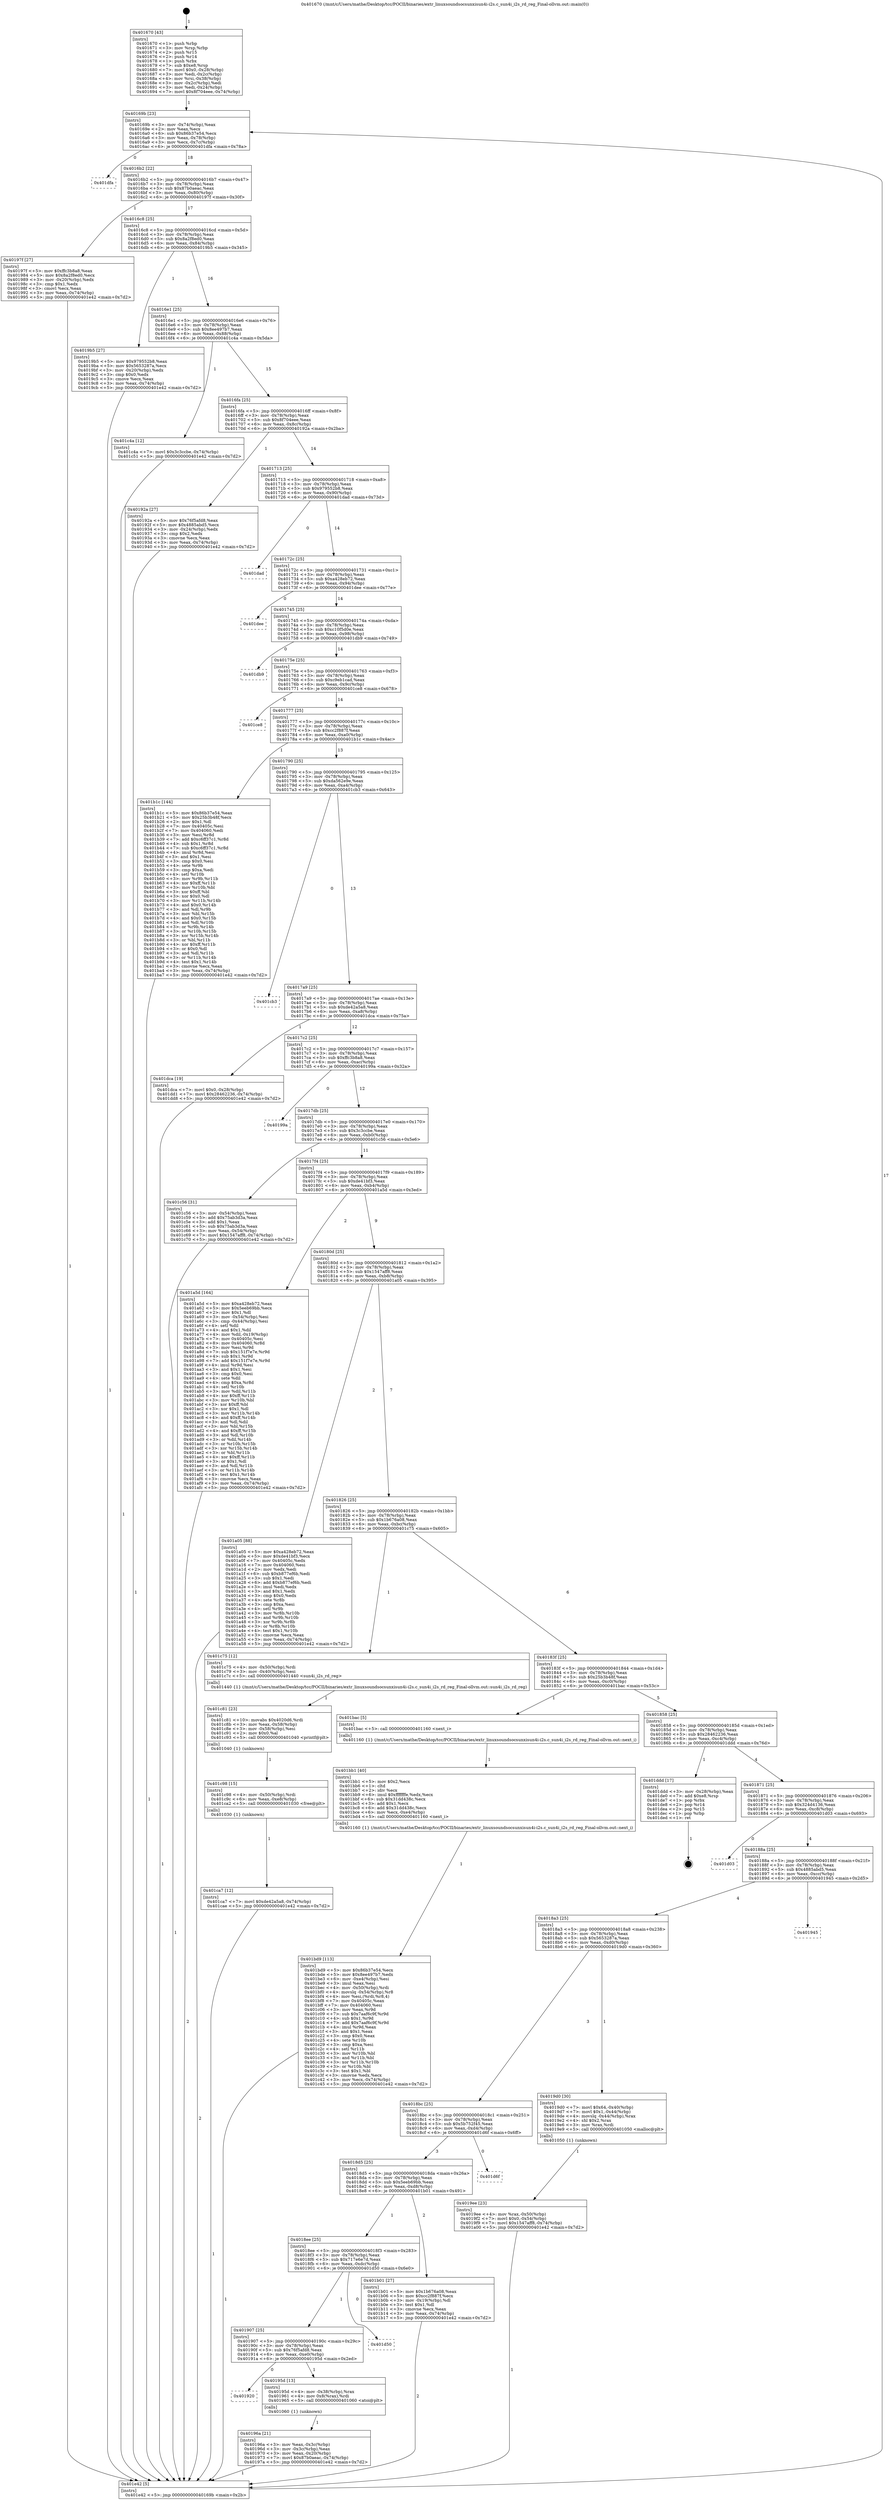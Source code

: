 digraph "0x401670" {
  label = "0x401670 (/mnt/c/Users/mathe/Desktop/tcc/POCII/binaries/extr_linuxsoundsocsunxisun4i-i2s.c_sun4i_i2s_rd_reg_Final-ollvm.out::main(0))"
  labelloc = "t"
  node[shape=record]

  Entry [label="",width=0.3,height=0.3,shape=circle,fillcolor=black,style=filled]
  "0x40169b" [label="{
     0x40169b [23]\l
     | [instrs]\l
     &nbsp;&nbsp;0x40169b \<+3\>: mov -0x74(%rbp),%eax\l
     &nbsp;&nbsp;0x40169e \<+2\>: mov %eax,%ecx\l
     &nbsp;&nbsp;0x4016a0 \<+6\>: sub $0x86b37e54,%ecx\l
     &nbsp;&nbsp;0x4016a6 \<+3\>: mov %eax,-0x78(%rbp)\l
     &nbsp;&nbsp;0x4016a9 \<+3\>: mov %ecx,-0x7c(%rbp)\l
     &nbsp;&nbsp;0x4016ac \<+6\>: je 0000000000401dfa \<main+0x78a\>\l
  }"]
  "0x401dfa" [label="{
     0x401dfa\l
  }", style=dashed]
  "0x4016b2" [label="{
     0x4016b2 [22]\l
     | [instrs]\l
     &nbsp;&nbsp;0x4016b2 \<+5\>: jmp 00000000004016b7 \<main+0x47\>\l
     &nbsp;&nbsp;0x4016b7 \<+3\>: mov -0x78(%rbp),%eax\l
     &nbsp;&nbsp;0x4016ba \<+5\>: sub $0x87b0aeac,%eax\l
     &nbsp;&nbsp;0x4016bf \<+3\>: mov %eax,-0x80(%rbp)\l
     &nbsp;&nbsp;0x4016c2 \<+6\>: je 000000000040197f \<main+0x30f\>\l
  }"]
  Exit [label="",width=0.3,height=0.3,shape=circle,fillcolor=black,style=filled,peripheries=2]
  "0x40197f" [label="{
     0x40197f [27]\l
     | [instrs]\l
     &nbsp;&nbsp;0x40197f \<+5\>: mov $0xffc3b8a8,%eax\l
     &nbsp;&nbsp;0x401984 \<+5\>: mov $0x8a2f8ed0,%ecx\l
     &nbsp;&nbsp;0x401989 \<+3\>: mov -0x20(%rbp),%edx\l
     &nbsp;&nbsp;0x40198c \<+3\>: cmp $0x1,%edx\l
     &nbsp;&nbsp;0x40198f \<+3\>: cmovl %ecx,%eax\l
     &nbsp;&nbsp;0x401992 \<+3\>: mov %eax,-0x74(%rbp)\l
     &nbsp;&nbsp;0x401995 \<+5\>: jmp 0000000000401e42 \<main+0x7d2\>\l
  }"]
  "0x4016c8" [label="{
     0x4016c8 [25]\l
     | [instrs]\l
     &nbsp;&nbsp;0x4016c8 \<+5\>: jmp 00000000004016cd \<main+0x5d\>\l
     &nbsp;&nbsp;0x4016cd \<+3\>: mov -0x78(%rbp),%eax\l
     &nbsp;&nbsp;0x4016d0 \<+5\>: sub $0x8a2f8ed0,%eax\l
     &nbsp;&nbsp;0x4016d5 \<+6\>: mov %eax,-0x84(%rbp)\l
     &nbsp;&nbsp;0x4016db \<+6\>: je 00000000004019b5 \<main+0x345\>\l
  }"]
  "0x401ca7" [label="{
     0x401ca7 [12]\l
     | [instrs]\l
     &nbsp;&nbsp;0x401ca7 \<+7\>: movl $0xde42a5a8,-0x74(%rbp)\l
     &nbsp;&nbsp;0x401cae \<+5\>: jmp 0000000000401e42 \<main+0x7d2\>\l
  }"]
  "0x4019b5" [label="{
     0x4019b5 [27]\l
     | [instrs]\l
     &nbsp;&nbsp;0x4019b5 \<+5\>: mov $0x979552b8,%eax\l
     &nbsp;&nbsp;0x4019ba \<+5\>: mov $0x5653287a,%ecx\l
     &nbsp;&nbsp;0x4019bf \<+3\>: mov -0x20(%rbp),%edx\l
     &nbsp;&nbsp;0x4019c2 \<+3\>: cmp $0x0,%edx\l
     &nbsp;&nbsp;0x4019c5 \<+3\>: cmove %ecx,%eax\l
     &nbsp;&nbsp;0x4019c8 \<+3\>: mov %eax,-0x74(%rbp)\l
     &nbsp;&nbsp;0x4019cb \<+5\>: jmp 0000000000401e42 \<main+0x7d2\>\l
  }"]
  "0x4016e1" [label="{
     0x4016e1 [25]\l
     | [instrs]\l
     &nbsp;&nbsp;0x4016e1 \<+5\>: jmp 00000000004016e6 \<main+0x76\>\l
     &nbsp;&nbsp;0x4016e6 \<+3\>: mov -0x78(%rbp),%eax\l
     &nbsp;&nbsp;0x4016e9 \<+5\>: sub $0x8ee497b7,%eax\l
     &nbsp;&nbsp;0x4016ee \<+6\>: mov %eax,-0x88(%rbp)\l
     &nbsp;&nbsp;0x4016f4 \<+6\>: je 0000000000401c4a \<main+0x5da\>\l
  }"]
  "0x401c98" [label="{
     0x401c98 [15]\l
     | [instrs]\l
     &nbsp;&nbsp;0x401c98 \<+4\>: mov -0x50(%rbp),%rdi\l
     &nbsp;&nbsp;0x401c9c \<+6\>: mov %eax,-0xe8(%rbp)\l
     &nbsp;&nbsp;0x401ca2 \<+5\>: call 0000000000401030 \<free@plt\>\l
     | [calls]\l
     &nbsp;&nbsp;0x401030 \{1\} (unknown)\l
  }"]
  "0x401c4a" [label="{
     0x401c4a [12]\l
     | [instrs]\l
     &nbsp;&nbsp;0x401c4a \<+7\>: movl $0x3c3ccbe,-0x74(%rbp)\l
     &nbsp;&nbsp;0x401c51 \<+5\>: jmp 0000000000401e42 \<main+0x7d2\>\l
  }"]
  "0x4016fa" [label="{
     0x4016fa [25]\l
     | [instrs]\l
     &nbsp;&nbsp;0x4016fa \<+5\>: jmp 00000000004016ff \<main+0x8f\>\l
     &nbsp;&nbsp;0x4016ff \<+3\>: mov -0x78(%rbp),%eax\l
     &nbsp;&nbsp;0x401702 \<+5\>: sub $0x8f704eee,%eax\l
     &nbsp;&nbsp;0x401707 \<+6\>: mov %eax,-0x8c(%rbp)\l
     &nbsp;&nbsp;0x40170d \<+6\>: je 000000000040192a \<main+0x2ba\>\l
  }"]
  "0x401c81" [label="{
     0x401c81 [23]\l
     | [instrs]\l
     &nbsp;&nbsp;0x401c81 \<+10\>: movabs $0x4020d6,%rdi\l
     &nbsp;&nbsp;0x401c8b \<+3\>: mov %eax,-0x58(%rbp)\l
     &nbsp;&nbsp;0x401c8e \<+3\>: mov -0x58(%rbp),%esi\l
     &nbsp;&nbsp;0x401c91 \<+2\>: mov $0x0,%al\l
     &nbsp;&nbsp;0x401c93 \<+5\>: call 0000000000401040 \<printf@plt\>\l
     | [calls]\l
     &nbsp;&nbsp;0x401040 \{1\} (unknown)\l
  }"]
  "0x40192a" [label="{
     0x40192a [27]\l
     | [instrs]\l
     &nbsp;&nbsp;0x40192a \<+5\>: mov $0x76f5afd8,%eax\l
     &nbsp;&nbsp;0x40192f \<+5\>: mov $0x4885abd5,%ecx\l
     &nbsp;&nbsp;0x401934 \<+3\>: mov -0x24(%rbp),%edx\l
     &nbsp;&nbsp;0x401937 \<+3\>: cmp $0x2,%edx\l
     &nbsp;&nbsp;0x40193a \<+3\>: cmovne %ecx,%eax\l
     &nbsp;&nbsp;0x40193d \<+3\>: mov %eax,-0x74(%rbp)\l
     &nbsp;&nbsp;0x401940 \<+5\>: jmp 0000000000401e42 \<main+0x7d2\>\l
  }"]
  "0x401713" [label="{
     0x401713 [25]\l
     | [instrs]\l
     &nbsp;&nbsp;0x401713 \<+5\>: jmp 0000000000401718 \<main+0xa8\>\l
     &nbsp;&nbsp;0x401718 \<+3\>: mov -0x78(%rbp),%eax\l
     &nbsp;&nbsp;0x40171b \<+5\>: sub $0x979552b8,%eax\l
     &nbsp;&nbsp;0x401720 \<+6\>: mov %eax,-0x90(%rbp)\l
     &nbsp;&nbsp;0x401726 \<+6\>: je 0000000000401dad \<main+0x73d\>\l
  }"]
  "0x401e42" [label="{
     0x401e42 [5]\l
     | [instrs]\l
     &nbsp;&nbsp;0x401e42 \<+5\>: jmp 000000000040169b \<main+0x2b\>\l
  }"]
  "0x401670" [label="{
     0x401670 [43]\l
     | [instrs]\l
     &nbsp;&nbsp;0x401670 \<+1\>: push %rbp\l
     &nbsp;&nbsp;0x401671 \<+3\>: mov %rsp,%rbp\l
     &nbsp;&nbsp;0x401674 \<+2\>: push %r15\l
     &nbsp;&nbsp;0x401676 \<+2\>: push %r14\l
     &nbsp;&nbsp;0x401678 \<+1\>: push %rbx\l
     &nbsp;&nbsp;0x401679 \<+7\>: sub $0xe8,%rsp\l
     &nbsp;&nbsp;0x401680 \<+7\>: movl $0x0,-0x28(%rbp)\l
     &nbsp;&nbsp;0x401687 \<+3\>: mov %edi,-0x2c(%rbp)\l
     &nbsp;&nbsp;0x40168a \<+4\>: mov %rsi,-0x38(%rbp)\l
     &nbsp;&nbsp;0x40168e \<+3\>: mov -0x2c(%rbp),%edi\l
     &nbsp;&nbsp;0x401691 \<+3\>: mov %edi,-0x24(%rbp)\l
     &nbsp;&nbsp;0x401694 \<+7\>: movl $0x8f704eee,-0x74(%rbp)\l
  }"]
  "0x401bd9" [label="{
     0x401bd9 [113]\l
     | [instrs]\l
     &nbsp;&nbsp;0x401bd9 \<+5\>: mov $0x86b37e54,%ecx\l
     &nbsp;&nbsp;0x401bde \<+5\>: mov $0x8ee497b7,%edx\l
     &nbsp;&nbsp;0x401be3 \<+6\>: mov -0xe4(%rbp),%esi\l
     &nbsp;&nbsp;0x401be9 \<+3\>: imul %eax,%esi\l
     &nbsp;&nbsp;0x401bec \<+4\>: mov -0x50(%rbp),%rdi\l
     &nbsp;&nbsp;0x401bf0 \<+4\>: movslq -0x54(%rbp),%r8\l
     &nbsp;&nbsp;0x401bf4 \<+4\>: mov %esi,(%rdi,%r8,4)\l
     &nbsp;&nbsp;0x401bf8 \<+7\>: mov 0x40405c,%eax\l
     &nbsp;&nbsp;0x401bff \<+7\>: mov 0x404060,%esi\l
     &nbsp;&nbsp;0x401c06 \<+3\>: mov %eax,%r9d\l
     &nbsp;&nbsp;0x401c09 \<+7\>: sub $0x7aaf6c9f,%r9d\l
     &nbsp;&nbsp;0x401c10 \<+4\>: sub $0x1,%r9d\l
     &nbsp;&nbsp;0x401c14 \<+7\>: add $0x7aaf6c9f,%r9d\l
     &nbsp;&nbsp;0x401c1b \<+4\>: imul %r9d,%eax\l
     &nbsp;&nbsp;0x401c1f \<+3\>: and $0x1,%eax\l
     &nbsp;&nbsp;0x401c22 \<+3\>: cmp $0x0,%eax\l
     &nbsp;&nbsp;0x401c25 \<+4\>: sete %r10b\l
     &nbsp;&nbsp;0x401c29 \<+3\>: cmp $0xa,%esi\l
     &nbsp;&nbsp;0x401c2c \<+4\>: setl %r11b\l
     &nbsp;&nbsp;0x401c30 \<+3\>: mov %r10b,%bl\l
     &nbsp;&nbsp;0x401c33 \<+3\>: and %r11b,%bl\l
     &nbsp;&nbsp;0x401c36 \<+3\>: xor %r11b,%r10b\l
     &nbsp;&nbsp;0x401c39 \<+3\>: or %r10b,%bl\l
     &nbsp;&nbsp;0x401c3c \<+3\>: test $0x1,%bl\l
     &nbsp;&nbsp;0x401c3f \<+3\>: cmovne %edx,%ecx\l
     &nbsp;&nbsp;0x401c42 \<+3\>: mov %ecx,-0x74(%rbp)\l
     &nbsp;&nbsp;0x401c45 \<+5\>: jmp 0000000000401e42 \<main+0x7d2\>\l
  }"]
  "0x401dad" [label="{
     0x401dad\l
  }", style=dashed]
  "0x40172c" [label="{
     0x40172c [25]\l
     | [instrs]\l
     &nbsp;&nbsp;0x40172c \<+5\>: jmp 0000000000401731 \<main+0xc1\>\l
     &nbsp;&nbsp;0x401731 \<+3\>: mov -0x78(%rbp),%eax\l
     &nbsp;&nbsp;0x401734 \<+5\>: sub $0xa428eb72,%eax\l
     &nbsp;&nbsp;0x401739 \<+6\>: mov %eax,-0x94(%rbp)\l
     &nbsp;&nbsp;0x40173f \<+6\>: je 0000000000401dee \<main+0x77e\>\l
  }"]
  "0x401bb1" [label="{
     0x401bb1 [40]\l
     | [instrs]\l
     &nbsp;&nbsp;0x401bb1 \<+5\>: mov $0x2,%ecx\l
     &nbsp;&nbsp;0x401bb6 \<+1\>: cltd\l
     &nbsp;&nbsp;0x401bb7 \<+2\>: idiv %ecx\l
     &nbsp;&nbsp;0x401bb9 \<+6\>: imul $0xfffffffe,%edx,%ecx\l
     &nbsp;&nbsp;0x401bbf \<+6\>: sub $0x31dd438c,%ecx\l
     &nbsp;&nbsp;0x401bc5 \<+3\>: add $0x1,%ecx\l
     &nbsp;&nbsp;0x401bc8 \<+6\>: add $0x31dd438c,%ecx\l
     &nbsp;&nbsp;0x401bce \<+6\>: mov %ecx,-0xe4(%rbp)\l
     &nbsp;&nbsp;0x401bd4 \<+5\>: call 0000000000401160 \<next_i\>\l
     | [calls]\l
     &nbsp;&nbsp;0x401160 \{1\} (/mnt/c/Users/mathe/Desktop/tcc/POCII/binaries/extr_linuxsoundsocsunxisun4i-i2s.c_sun4i_i2s_rd_reg_Final-ollvm.out::next_i)\l
  }"]
  "0x401dee" [label="{
     0x401dee\l
  }", style=dashed]
  "0x401745" [label="{
     0x401745 [25]\l
     | [instrs]\l
     &nbsp;&nbsp;0x401745 \<+5\>: jmp 000000000040174a \<main+0xda\>\l
     &nbsp;&nbsp;0x40174a \<+3\>: mov -0x78(%rbp),%eax\l
     &nbsp;&nbsp;0x40174d \<+5\>: sub $0xc10f5d0e,%eax\l
     &nbsp;&nbsp;0x401752 \<+6\>: mov %eax,-0x98(%rbp)\l
     &nbsp;&nbsp;0x401758 \<+6\>: je 0000000000401db9 \<main+0x749\>\l
  }"]
  "0x4019ee" [label="{
     0x4019ee [23]\l
     | [instrs]\l
     &nbsp;&nbsp;0x4019ee \<+4\>: mov %rax,-0x50(%rbp)\l
     &nbsp;&nbsp;0x4019f2 \<+7\>: movl $0x0,-0x54(%rbp)\l
     &nbsp;&nbsp;0x4019f9 \<+7\>: movl $0x1547aff8,-0x74(%rbp)\l
     &nbsp;&nbsp;0x401a00 \<+5\>: jmp 0000000000401e42 \<main+0x7d2\>\l
  }"]
  "0x401db9" [label="{
     0x401db9\l
  }", style=dashed]
  "0x40175e" [label="{
     0x40175e [25]\l
     | [instrs]\l
     &nbsp;&nbsp;0x40175e \<+5\>: jmp 0000000000401763 \<main+0xf3\>\l
     &nbsp;&nbsp;0x401763 \<+3\>: mov -0x78(%rbp),%eax\l
     &nbsp;&nbsp;0x401766 \<+5\>: sub $0xc9eb1cad,%eax\l
     &nbsp;&nbsp;0x40176b \<+6\>: mov %eax,-0x9c(%rbp)\l
     &nbsp;&nbsp;0x401771 \<+6\>: je 0000000000401ce8 \<main+0x678\>\l
  }"]
  "0x40196a" [label="{
     0x40196a [21]\l
     | [instrs]\l
     &nbsp;&nbsp;0x40196a \<+3\>: mov %eax,-0x3c(%rbp)\l
     &nbsp;&nbsp;0x40196d \<+3\>: mov -0x3c(%rbp),%eax\l
     &nbsp;&nbsp;0x401970 \<+3\>: mov %eax,-0x20(%rbp)\l
     &nbsp;&nbsp;0x401973 \<+7\>: movl $0x87b0aeac,-0x74(%rbp)\l
     &nbsp;&nbsp;0x40197a \<+5\>: jmp 0000000000401e42 \<main+0x7d2\>\l
  }"]
  "0x401ce8" [label="{
     0x401ce8\l
  }", style=dashed]
  "0x401777" [label="{
     0x401777 [25]\l
     | [instrs]\l
     &nbsp;&nbsp;0x401777 \<+5\>: jmp 000000000040177c \<main+0x10c\>\l
     &nbsp;&nbsp;0x40177c \<+3\>: mov -0x78(%rbp),%eax\l
     &nbsp;&nbsp;0x40177f \<+5\>: sub $0xcc2f887f,%eax\l
     &nbsp;&nbsp;0x401784 \<+6\>: mov %eax,-0xa0(%rbp)\l
     &nbsp;&nbsp;0x40178a \<+6\>: je 0000000000401b1c \<main+0x4ac\>\l
  }"]
  "0x401920" [label="{
     0x401920\l
  }", style=dashed]
  "0x401b1c" [label="{
     0x401b1c [144]\l
     | [instrs]\l
     &nbsp;&nbsp;0x401b1c \<+5\>: mov $0x86b37e54,%eax\l
     &nbsp;&nbsp;0x401b21 \<+5\>: mov $0x25b3b48f,%ecx\l
     &nbsp;&nbsp;0x401b26 \<+2\>: mov $0x1,%dl\l
     &nbsp;&nbsp;0x401b28 \<+7\>: mov 0x40405c,%esi\l
     &nbsp;&nbsp;0x401b2f \<+7\>: mov 0x404060,%edi\l
     &nbsp;&nbsp;0x401b36 \<+3\>: mov %esi,%r8d\l
     &nbsp;&nbsp;0x401b39 \<+7\>: add $0xc6ff37c1,%r8d\l
     &nbsp;&nbsp;0x401b40 \<+4\>: sub $0x1,%r8d\l
     &nbsp;&nbsp;0x401b44 \<+7\>: sub $0xc6ff37c1,%r8d\l
     &nbsp;&nbsp;0x401b4b \<+4\>: imul %r8d,%esi\l
     &nbsp;&nbsp;0x401b4f \<+3\>: and $0x1,%esi\l
     &nbsp;&nbsp;0x401b52 \<+3\>: cmp $0x0,%esi\l
     &nbsp;&nbsp;0x401b55 \<+4\>: sete %r9b\l
     &nbsp;&nbsp;0x401b59 \<+3\>: cmp $0xa,%edi\l
     &nbsp;&nbsp;0x401b5c \<+4\>: setl %r10b\l
     &nbsp;&nbsp;0x401b60 \<+3\>: mov %r9b,%r11b\l
     &nbsp;&nbsp;0x401b63 \<+4\>: xor $0xff,%r11b\l
     &nbsp;&nbsp;0x401b67 \<+3\>: mov %r10b,%bl\l
     &nbsp;&nbsp;0x401b6a \<+3\>: xor $0xff,%bl\l
     &nbsp;&nbsp;0x401b6d \<+3\>: xor $0x0,%dl\l
     &nbsp;&nbsp;0x401b70 \<+3\>: mov %r11b,%r14b\l
     &nbsp;&nbsp;0x401b73 \<+4\>: and $0x0,%r14b\l
     &nbsp;&nbsp;0x401b77 \<+3\>: and %dl,%r9b\l
     &nbsp;&nbsp;0x401b7a \<+3\>: mov %bl,%r15b\l
     &nbsp;&nbsp;0x401b7d \<+4\>: and $0x0,%r15b\l
     &nbsp;&nbsp;0x401b81 \<+3\>: and %dl,%r10b\l
     &nbsp;&nbsp;0x401b84 \<+3\>: or %r9b,%r14b\l
     &nbsp;&nbsp;0x401b87 \<+3\>: or %r10b,%r15b\l
     &nbsp;&nbsp;0x401b8a \<+3\>: xor %r15b,%r14b\l
     &nbsp;&nbsp;0x401b8d \<+3\>: or %bl,%r11b\l
     &nbsp;&nbsp;0x401b90 \<+4\>: xor $0xff,%r11b\l
     &nbsp;&nbsp;0x401b94 \<+3\>: or $0x0,%dl\l
     &nbsp;&nbsp;0x401b97 \<+3\>: and %dl,%r11b\l
     &nbsp;&nbsp;0x401b9a \<+3\>: or %r11b,%r14b\l
     &nbsp;&nbsp;0x401b9d \<+4\>: test $0x1,%r14b\l
     &nbsp;&nbsp;0x401ba1 \<+3\>: cmovne %ecx,%eax\l
     &nbsp;&nbsp;0x401ba4 \<+3\>: mov %eax,-0x74(%rbp)\l
     &nbsp;&nbsp;0x401ba7 \<+5\>: jmp 0000000000401e42 \<main+0x7d2\>\l
  }"]
  "0x401790" [label="{
     0x401790 [25]\l
     | [instrs]\l
     &nbsp;&nbsp;0x401790 \<+5\>: jmp 0000000000401795 \<main+0x125\>\l
     &nbsp;&nbsp;0x401795 \<+3\>: mov -0x78(%rbp),%eax\l
     &nbsp;&nbsp;0x401798 \<+5\>: sub $0xda562e9e,%eax\l
     &nbsp;&nbsp;0x40179d \<+6\>: mov %eax,-0xa4(%rbp)\l
     &nbsp;&nbsp;0x4017a3 \<+6\>: je 0000000000401cb3 \<main+0x643\>\l
  }"]
  "0x40195d" [label="{
     0x40195d [13]\l
     | [instrs]\l
     &nbsp;&nbsp;0x40195d \<+4\>: mov -0x38(%rbp),%rax\l
     &nbsp;&nbsp;0x401961 \<+4\>: mov 0x8(%rax),%rdi\l
     &nbsp;&nbsp;0x401965 \<+5\>: call 0000000000401060 \<atoi@plt\>\l
     | [calls]\l
     &nbsp;&nbsp;0x401060 \{1\} (unknown)\l
  }"]
  "0x401cb3" [label="{
     0x401cb3\l
  }", style=dashed]
  "0x4017a9" [label="{
     0x4017a9 [25]\l
     | [instrs]\l
     &nbsp;&nbsp;0x4017a9 \<+5\>: jmp 00000000004017ae \<main+0x13e\>\l
     &nbsp;&nbsp;0x4017ae \<+3\>: mov -0x78(%rbp),%eax\l
     &nbsp;&nbsp;0x4017b1 \<+5\>: sub $0xde42a5a8,%eax\l
     &nbsp;&nbsp;0x4017b6 \<+6\>: mov %eax,-0xa8(%rbp)\l
     &nbsp;&nbsp;0x4017bc \<+6\>: je 0000000000401dca \<main+0x75a\>\l
  }"]
  "0x401907" [label="{
     0x401907 [25]\l
     | [instrs]\l
     &nbsp;&nbsp;0x401907 \<+5\>: jmp 000000000040190c \<main+0x29c\>\l
     &nbsp;&nbsp;0x40190c \<+3\>: mov -0x78(%rbp),%eax\l
     &nbsp;&nbsp;0x40190f \<+5\>: sub $0x76f5afd8,%eax\l
     &nbsp;&nbsp;0x401914 \<+6\>: mov %eax,-0xe0(%rbp)\l
     &nbsp;&nbsp;0x40191a \<+6\>: je 000000000040195d \<main+0x2ed\>\l
  }"]
  "0x401dca" [label="{
     0x401dca [19]\l
     | [instrs]\l
     &nbsp;&nbsp;0x401dca \<+7\>: movl $0x0,-0x28(%rbp)\l
     &nbsp;&nbsp;0x401dd1 \<+7\>: movl $0x28462236,-0x74(%rbp)\l
     &nbsp;&nbsp;0x401dd8 \<+5\>: jmp 0000000000401e42 \<main+0x7d2\>\l
  }"]
  "0x4017c2" [label="{
     0x4017c2 [25]\l
     | [instrs]\l
     &nbsp;&nbsp;0x4017c2 \<+5\>: jmp 00000000004017c7 \<main+0x157\>\l
     &nbsp;&nbsp;0x4017c7 \<+3\>: mov -0x78(%rbp),%eax\l
     &nbsp;&nbsp;0x4017ca \<+5\>: sub $0xffc3b8a8,%eax\l
     &nbsp;&nbsp;0x4017cf \<+6\>: mov %eax,-0xac(%rbp)\l
     &nbsp;&nbsp;0x4017d5 \<+6\>: je 000000000040199a \<main+0x32a\>\l
  }"]
  "0x401d50" [label="{
     0x401d50\l
  }", style=dashed]
  "0x40199a" [label="{
     0x40199a\l
  }", style=dashed]
  "0x4017db" [label="{
     0x4017db [25]\l
     | [instrs]\l
     &nbsp;&nbsp;0x4017db \<+5\>: jmp 00000000004017e0 \<main+0x170\>\l
     &nbsp;&nbsp;0x4017e0 \<+3\>: mov -0x78(%rbp),%eax\l
     &nbsp;&nbsp;0x4017e3 \<+5\>: sub $0x3c3ccbe,%eax\l
     &nbsp;&nbsp;0x4017e8 \<+6\>: mov %eax,-0xb0(%rbp)\l
     &nbsp;&nbsp;0x4017ee \<+6\>: je 0000000000401c56 \<main+0x5e6\>\l
  }"]
  "0x4018ee" [label="{
     0x4018ee [25]\l
     | [instrs]\l
     &nbsp;&nbsp;0x4018ee \<+5\>: jmp 00000000004018f3 \<main+0x283\>\l
     &nbsp;&nbsp;0x4018f3 \<+3\>: mov -0x78(%rbp),%eax\l
     &nbsp;&nbsp;0x4018f6 \<+5\>: sub $0x717e6e7d,%eax\l
     &nbsp;&nbsp;0x4018fb \<+6\>: mov %eax,-0xdc(%rbp)\l
     &nbsp;&nbsp;0x401901 \<+6\>: je 0000000000401d50 \<main+0x6e0\>\l
  }"]
  "0x401c56" [label="{
     0x401c56 [31]\l
     | [instrs]\l
     &nbsp;&nbsp;0x401c56 \<+3\>: mov -0x54(%rbp),%eax\l
     &nbsp;&nbsp;0x401c59 \<+5\>: add $0x75ab3d3a,%eax\l
     &nbsp;&nbsp;0x401c5e \<+3\>: add $0x1,%eax\l
     &nbsp;&nbsp;0x401c61 \<+5\>: sub $0x75ab3d3a,%eax\l
     &nbsp;&nbsp;0x401c66 \<+3\>: mov %eax,-0x54(%rbp)\l
     &nbsp;&nbsp;0x401c69 \<+7\>: movl $0x1547aff8,-0x74(%rbp)\l
     &nbsp;&nbsp;0x401c70 \<+5\>: jmp 0000000000401e42 \<main+0x7d2\>\l
  }"]
  "0x4017f4" [label="{
     0x4017f4 [25]\l
     | [instrs]\l
     &nbsp;&nbsp;0x4017f4 \<+5\>: jmp 00000000004017f9 \<main+0x189\>\l
     &nbsp;&nbsp;0x4017f9 \<+3\>: mov -0x78(%rbp),%eax\l
     &nbsp;&nbsp;0x4017fc \<+5\>: sub $0xde41bf3,%eax\l
     &nbsp;&nbsp;0x401801 \<+6\>: mov %eax,-0xb4(%rbp)\l
     &nbsp;&nbsp;0x401807 \<+6\>: je 0000000000401a5d \<main+0x3ed\>\l
  }"]
  "0x401b01" [label="{
     0x401b01 [27]\l
     | [instrs]\l
     &nbsp;&nbsp;0x401b01 \<+5\>: mov $0x1b676a08,%eax\l
     &nbsp;&nbsp;0x401b06 \<+5\>: mov $0xcc2f887f,%ecx\l
     &nbsp;&nbsp;0x401b0b \<+3\>: mov -0x19(%rbp),%dl\l
     &nbsp;&nbsp;0x401b0e \<+3\>: test $0x1,%dl\l
     &nbsp;&nbsp;0x401b11 \<+3\>: cmovne %ecx,%eax\l
     &nbsp;&nbsp;0x401b14 \<+3\>: mov %eax,-0x74(%rbp)\l
     &nbsp;&nbsp;0x401b17 \<+5\>: jmp 0000000000401e42 \<main+0x7d2\>\l
  }"]
  "0x401a5d" [label="{
     0x401a5d [164]\l
     | [instrs]\l
     &nbsp;&nbsp;0x401a5d \<+5\>: mov $0xa428eb72,%eax\l
     &nbsp;&nbsp;0x401a62 \<+5\>: mov $0x5eeb69bb,%ecx\l
     &nbsp;&nbsp;0x401a67 \<+2\>: mov $0x1,%dl\l
     &nbsp;&nbsp;0x401a69 \<+3\>: mov -0x54(%rbp),%esi\l
     &nbsp;&nbsp;0x401a6c \<+3\>: cmp -0x44(%rbp),%esi\l
     &nbsp;&nbsp;0x401a6f \<+4\>: setl %dil\l
     &nbsp;&nbsp;0x401a73 \<+4\>: and $0x1,%dil\l
     &nbsp;&nbsp;0x401a77 \<+4\>: mov %dil,-0x19(%rbp)\l
     &nbsp;&nbsp;0x401a7b \<+7\>: mov 0x40405c,%esi\l
     &nbsp;&nbsp;0x401a82 \<+8\>: mov 0x404060,%r8d\l
     &nbsp;&nbsp;0x401a8a \<+3\>: mov %esi,%r9d\l
     &nbsp;&nbsp;0x401a8d \<+7\>: sub $0x151f7e7e,%r9d\l
     &nbsp;&nbsp;0x401a94 \<+4\>: sub $0x1,%r9d\l
     &nbsp;&nbsp;0x401a98 \<+7\>: add $0x151f7e7e,%r9d\l
     &nbsp;&nbsp;0x401a9f \<+4\>: imul %r9d,%esi\l
     &nbsp;&nbsp;0x401aa3 \<+3\>: and $0x1,%esi\l
     &nbsp;&nbsp;0x401aa6 \<+3\>: cmp $0x0,%esi\l
     &nbsp;&nbsp;0x401aa9 \<+4\>: sete %dil\l
     &nbsp;&nbsp;0x401aad \<+4\>: cmp $0xa,%r8d\l
     &nbsp;&nbsp;0x401ab1 \<+4\>: setl %r10b\l
     &nbsp;&nbsp;0x401ab5 \<+3\>: mov %dil,%r11b\l
     &nbsp;&nbsp;0x401ab8 \<+4\>: xor $0xff,%r11b\l
     &nbsp;&nbsp;0x401abc \<+3\>: mov %r10b,%bl\l
     &nbsp;&nbsp;0x401abf \<+3\>: xor $0xff,%bl\l
     &nbsp;&nbsp;0x401ac2 \<+3\>: xor $0x1,%dl\l
     &nbsp;&nbsp;0x401ac5 \<+3\>: mov %r11b,%r14b\l
     &nbsp;&nbsp;0x401ac8 \<+4\>: and $0xff,%r14b\l
     &nbsp;&nbsp;0x401acc \<+3\>: and %dl,%dil\l
     &nbsp;&nbsp;0x401acf \<+3\>: mov %bl,%r15b\l
     &nbsp;&nbsp;0x401ad2 \<+4\>: and $0xff,%r15b\l
     &nbsp;&nbsp;0x401ad6 \<+3\>: and %dl,%r10b\l
     &nbsp;&nbsp;0x401ad9 \<+3\>: or %dil,%r14b\l
     &nbsp;&nbsp;0x401adc \<+3\>: or %r10b,%r15b\l
     &nbsp;&nbsp;0x401adf \<+3\>: xor %r15b,%r14b\l
     &nbsp;&nbsp;0x401ae2 \<+3\>: or %bl,%r11b\l
     &nbsp;&nbsp;0x401ae5 \<+4\>: xor $0xff,%r11b\l
     &nbsp;&nbsp;0x401ae9 \<+3\>: or $0x1,%dl\l
     &nbsp;&nbsp;0x401aec \<+3\>: and %dl,%r11b\l
     &nbsp;&nbsp;0x401aef \<+3\>: or %r11b,%r14b\l
     &nbsp;&nbsp;0x401af2 \<+4\>: test $0x1,%r14b\l
     &nbsp;&nbsp;0x401af6 \<+3\>: cmovne %ecx,%eax\l
     &nbsp;&nbsp;0x401af9 \<+3\>: mov %eax,-0x74(%rbp)\l
     &nbsp;&nbsp;0x401afc \<+5\>: jmp 0000000000401e42 \<main+0x7d2\>\l
  }"]
  "0x40180d" [label="{
     0x40180d [25]\l
     | [instrs]\l
     &nbsp;&nbsp;0x40180d \<+5\>: jmp 0000000000401812 \<main+0x1a2\>\l
     &nbsp;&nbsp;0x401812 \<+3\>: mov -0x78(%rbp),%eax\l
     &nbsp;&nbsp;0x401815 \<+5\>: sub $0x1547aff8,%eax\l
     &nbsp;&nbsp;0x40181a \<+6\>: mov %eax,-0xb8(%rbp)\l
     &nbsp;&nbsp;0x401820 \<+6\>: je 0000000000401a05 \<main+0x395\>\l
  }"]
  "0x4018d5" [label="{
     0x4018d5 [25]\l
     | [instrs]\l
     &nbsp;&nbsp;0x4018d5 \<+5\>: jmp 00000000004018da \<main+0x26a\>\l
     &nbsp;&nbsp;0x4018da \<+3\>: mov -0x78(%rbp),%eax\l
     &nbsp;&nbsp;0x4018dd \<+5\>: sub $0x5eeb69bb,%eax\l
     &nbsp;&nbsp;0x4018e2 \<+6\>: mov %eax,-0xd8(%rbp)\l
     &nbsp;&nbsp;0x4018e8 \<+6\>: je 0000000000401b01 \<main+0x491\>\l
  }"]
  "0x401a05" [label="{
     0x401a05 [88]\l
     | [instrs]\l
     &nbsp;&nbsp;0x401a05 \<+5\>: mov $0xa428eb72,%eax\l
     &nbsp;&nbsp;0x401a0a \<+5\>: mov $0xde41bf3,%ecx\l
     &nbsp;&nbsp;0x401a0f \<+7\>: mov 0x40405c,%edx\l
     &nbsp;&nbsp;0x401a16 \<+7\>: mov 0x404060,%esi\l
     &nbsp;&nbsp;0x401a1d \<+2\>: mov %edx,%edi\l
     &nbsp;&nbsp;0x401a1f \<+6\>: sub $0xb877ef6b,%edi\l
     &nbsp;&nbsp;0x401a25 \<+3\>: sub $0x1,%edi\l
     &nbsp;&nbsp;0x401a28 \<+6\>: add $0xb877ef6b,%edi\l
     &nbsp;&nbsp;0x401a2e \<+3\>: imul %edi,%edx\l
     &nbsp;&nbsp;0x401a31 \<+3\>: and $0x1,%edx\l
     &nbsp;&nbsp;0x401a34 \<+3\>: cmp $0x0,%edx\l
     &nbsp;&nbsp;0x401a37 \<+4\>: sete %r8b\l
     &nbsp;&nbsp;0x401a3b \<+3\>: cmp $0xa,%esi\l
     &nbsp;&nbsp;0x401a3e \<+4\>: setl %r9b\l
     &nbsp;&nbsp;0x401a42 \<+3\>: mov %r8b,%r10b\l
     &nbsp;&nbsp;0x401a45 \<+3\>: and %r9b,%r10b\l
     &nbsp;&nbsp;0x401a48 \<+3\>: xor %r9b,%r8b\l
     &nbsp;&nbsp;0x401a4b \<+3\>: or %r8b,%r10b\l
     &nbsp;&nbsp;0x401a4e \<+4\>: test $0x1,%r10b\l
     &nbsp;&nbsp;0x401a52 \<+3\>: cmovne %ecx,%eax\l
     &nbsp;&nbsp;0x401a55 \<+3\>: mov %eax,-0x74(%rbp)\l
     &nbsp;&nbsp;0x401a58 \<+5\>: jmp 0000000000401e42 \<main+0x7d2\>\l
  }"]
  "0x401826" [label="{
     0x401826 [25]\l
     | [instrs]\l
     &nbsp;&nbsp;0x401826 \<+5\>: jmp 000000000040182b \<main+0x1bb\>\l
     &nbsp;&nbsp;0x40182b \<+3\>: mov -0x78(%rbp),%eax\l
     &nbsp;&nbsp;0x40182e \<+5\>: sub $0x1b676a08,%eax\l
     &nbsp;&nbsp;0x401833 \<+6\>: mov %eax,-0xbc(%rbp)\l
     &nbsp;&nbsp;0x401839 \<+6\>: je 0000000000401c75 \<main+0x605\>\l
  }"]
  "0x401d6f" [label="{
     0x401d6f\l
  }", style=dashed]
  "0x401c75" [label="{
     0x401c75 [12]\l
     | [instrs]\l
     &nbsp;&nbsp;0x401c75 \<+4\>: mov -0x50(%rbp),%rdi\l
     &nbsp;&nbsp;0x401c79 \<+3\>: mov -0x40(%rbp),%esi\l
     &nbsp;&nbsp;0x401c7c \<+5\>: call 0000000000401440 \<sun4i_i2s_rd_reg\>\l
     | [calls]\l
     &nbsp;&nbsp;0x401440 \{1\} (/mnt/c/Users/mathe/Desktop/tcc/POCII/binaries/extr_linuxsoundsocsunxisun4i-i2s.c_sun4i_i2s_rd_reg_Final-ollvm.out::sun4i_i2s_rd_reg)\l
  }"]
  "0x40183f" [label="{
     0x40183f [25]\l
     | [instrs]\l
     &nbsp;&nbsp;0x40183f \<+5\>: jmp 0000000000401844 \<main+0x1d4\>\l
     &nbsp;&nbsp;0x401844 \<+3\>: mov -0x78(%rbp),%eax\l
     &nbsp;&nbsp;0x401847 \<+5\>: sub $0x25b3b48f,%eax\l
     &nbsp;&nbsp;0x40184c \<+6\>: mov %eax,-0xc0(%rbp)\l
     &nbsp;&nbsp;0x401852 \<+6\>: je 0000000000401bac \<main+0x53c\>\l
  }"]
  "0x4018bc" [label="{
     0x4018bc [25]\l
     | [instrs]\l
     &nbsp;&nbsp;0x4018bc \<+5\>: jmp 00000000004018c1 \<main+0x251\>\l
     &nbsp;&nbsp;0x4018c1 \<+3\>: mov -0x78(%rbp),%eax\l
     &nbsp;&nbsp;0x4018c4 \<+5\>: sub $0x5b752f45,%eax\l
     &nbsp;&nbsp;0x4018c9 \<+6\>: mov %eax,-0xd4(%rbp)\l
     &nbsp;&nbsp;0x4018cf \<+6\>: je 0000000000401d6f \<main+0x6ff\>\l
  }"]
  "0x401bac" [label="{
     0x401bac [5]\l
     | [instrs]\l
     &nbsp;&nbsp;0x401bac \<+5\>: call 0000000000401160 \<next_i\>\l
     | [calls]\l
     &nbsp;&nbsp;0x401160 \{1\} (/mnt/c/Users/mathe/Desktop/tcc/POCII/binaries/extr_linuxsoundsocsunxisun4i-i2s.c_sun4i_i2s_rd_reg_Final-ollvm.out::next_i)\l
  }"]
  "0x401858" [label="{
     0x401858 [25]\l
     | [instrs]\l
     &nbsp;&nbsp;0x401858 \<+5\>: jmp 000000000040185d \<main+0x1ed\>\l
     &nbsp;&nbsp;0x40185d \<+3\>: mov -0x78(%rbp),%eax\l
     &nbsp;&nbsp;0x401860 \<+5\>: sub $0x28462236,%eax\l
     &nbsp;&nbsp;0x401865 \<+6\>: mov %eax,-0xc4(%rbp)\l
     &nbsp;&nbsp;0x40186b \<+6\>: je 0000000000401ddd \<main+0x76d\>\l
  }"]
  "0x4019d0" [label="{
     0x4019d0 [30]\l
     | [instrs]\l
     &nbsp;&nbsp;0x4019d0 \<+7\>: movl $0x64,-0x40(%rbp)\l
     &nbsp;&nbsp;0x4019d7 \<+7\>: movl $0x1,-0x44(%rbp)\l
     &nbsp;&nbsp;0x4019de \<+4\>: movslq -0x44(%rbp),%rax\l
     &nbsp;&nbsp;0x4019e2 \<+4\>: shl $0x2,%rax\l
     &nbsp;&nbsp;0x4019e6 \<+3\>: mov %rax,%rdi\l
     &nbsp;&nbsp;0x4019e9 \<+5\>: call 0000000000401050 \<malloc@plt\>\l
     | [calls]\l
     &nbsp;&nbsp;0x401050 \{1\} (unknown)\l
  }"]
  "0x401ddd" [label="{
     0x401ddd [17]\l
     | [instrs]\l
     &nbsp;&nbsp;0x401ddd \<+3\>: mov -0x28(%rbp),%eax\l
     &nbsp;&nbsp;0x401de0 \<+7\>: add $0xe8,%rsp\l
     &nbsp;&nbsp;0x401de7 \<+1\>: pop %rbx\l
     &nbsp;&nbsp;0x401de8 \<+2\>: pop %r14\l
     &nbsp;&nbsp;0x401dea \<+2\>: pop %r15\l
     &nbsp;&nbsp;0x401dec \<+1\>: pop %rbp\l
     &nbsp;&nbsp;0x401ded \<+1\>: ret\l
  }"]
  "0x401871" [label="{
     0x401871 [25]\l
     | [instrs]\l
     &nbsp;&nbsp;0x401871 \<+5\>: jmp 0000000000401876 \<main+0x206\>\l
     &nbsp;&nbsp;0x401876 \<+3\>: mov -0x78(%rbp),%eax\l
     &nbsp;&nbsp;0x401879 \<+5\>: sub $0x324d4136,%eax\l
     &nbsp;&nbsp;0x40187e \<+6\>: mov %eax,-0xc8(%rbp)\l
     &nbsp;&nbsp;0x401884 \<+6\>: je 0000000000401d03 \<main+0x693\>\l
  }"]
  "0x4018a3" [label="{
     0x4018a3 [25]\l
     | [instrs]\l
     &nbsp;&nbsp;0x4018a3 \<+5\>: jmp 00000000004018a8 \<main+0x238\>\l
     &nbsp;&nbsp;0x4018a8 \<+3\>: mov -0x78(%rbp),%eax\l
     &nbsp;&nbsp;0x4018ab \<+5\>: sub $0x5653287a,%eax\l
     &nbsp;&nbsp;0x4018b0 \<+6\>: mov %eax,-0xd0(%rbp)\l
     &nbsp;&nbsp;0x4018b6 \<+6\>: je 00000000004019d0 \<main+0x360\>\l
  }"]
  "0x401d03" [label="{
     0x401d03\l
  }", style=dashed]
  "0x40188a" [label="{
     0x40188a [25]\l
     | [instrs]\l
     &nbsp;&nbsp;0x40188a \<+5\>: jmp 000000000040188f \<main+0x21f\>\l
     &nbsp;&nbsp;0x40188f \<+3\>: mov -0x78(%rbp),%eax\l
     &nbsp;&nbsp;0x401892 \<+5\>: sub $0x4885abd5,%eax\l
     &nbsp;&nbsp;0x401897 \<+6\>: mov %eax,-0xcc(%rbp)\l
     &nbsp;&nbsp;0x40189d \<+6\>: je 0000000000401945 \<main+0x2d5\>\l
  }"]
  "0x401945" [label="{
     0x401945\l
  }", style=dashed]
  Entry -> "0x401670" [label=" 1"]
  "0x40169b" -> "0x401dfa" [label=" 0"]
  "0x40169b" -> "0x4016b2" [label=" 18"]
  "0x401ddd" -> Exit [label=" 1"]
  "0x4016b2" -> "0x40197f" [label=" 1"]
  "0x4016b2" -> "0x4016c8" [label=" 17"]
  "0x401dca" -> "0x401e42" [label=" 1"]
  "0x4016c8" -> "0x4019b5" [label=" 1"]
  "0x4016c8" -> "0x4016e1" [label=" 16"]
  "0x401ca7" -> "0x401e42" [label=" 1"]
  "0x4016e1" -> "0x401c4a" [label=" 1"]
  "0x4016e1" -> "0x4016fa" [label=" 15"]
  "0x401c98" -> "0x401ca7" [label=" 1"]
  "0x4016fa" -> "0x40192a" [label=" 1"]
  "0x4016fa" -> "0x401713" [label=" 14"]
  "0x40192a" -> "0x401e42" [label=" 1"]
  "0x401670" -> "0x40169b" [label=" 1"]
  "0x401e42" -> "0x40169b" [label=" 17"]
  "0x401c81" -> "0x401c98" [label=" 1"]
  "0x401713" -> "0x401dad" [label=" 0"]
  "0x401713" -> "0x40172c" [label=" 14"]
  "0x401c75" -> "0x401c81" [label=" 1"]
  "0x40172c" -> "0x401dee" [label=" 0"]
  "0x40172c" -> "0x401745" [label=" 14"]
  "0x401c56" -> "0x401e42" [label=" 1"]
  "0x401745" -> "0x401db9" [label=" 0"]
  "0x401745" -> "0x40175e" [label=" 14"]
  "0x401c4a" -> "0x401e42" [label=" 1"]
  "0x40175e" -> "0x401ce8" [label=" 0"]
  "0x40175e" -> "0x401777" [label=" 14"]
  "0x401bd9" -> "0x401e42" [label=" 1"]
  "0x401777" -> "0x401b1c" [label=" 1"]
  "0x401777" -> "0x401790" [label=" 13"]
  "0x401bb1" -> "0x401bd9" [label=" 1"]
  "0x401790" -> "0x401cb3" [label=" 0"]
  "0x401790" -> "0x4017a9" [label=" 13"]
  "0x401bac" -> "0x401bb1" [label=" 1"]
  "0x4017a9" -> "0x401dca" [label=" 1"]
  "0x4017a9" -> "0x4017c2" [label=" 12"]
  "0x401b01" -> "0x401e42" [label=" 2"]
  "0x4017c2" -> "0x40199a" [label=" 0"]
  "0x4017c2" -> "0x4017db" [label=" 12"]
  "0x401a5d" -> "0x401e42" [label=" 2"]
  "0x4017db" -> "0x401c56" [label=" 1"]
  "0x4017db" -> "0x4017f4" [label=" 11"]
  "0x4019ee" -> "0x401e42" [label=" 1"]
  "0x4017f4" -> "0x401a5d" [label=" 2"]
  "0x4017f4" -> "0x40180d" [label=" 9"]
  "0x4019d0" -> "0x4019ee" [label=" 1"]
  "0x40180d" -> "0x401a05" [label=" 2"]
  "0x40180d" -> "0x401826" [label=" 7"]
  "0x40197f" -> "0x401e42" [label=" 1"]
  "0x401826" -> "0x401c75" [label=" 1"]
  "0x401826" -> "0x40183f" [label=" 6"]
  "0x40196a" -> "0x401e42" [label=" 1"]
  "0x40183f" -> "0x401bac" [label=" 1"]
  "0x40183f" -> "0x401858" [label=" 5"]
  "0x401907" -> "0x401920" [label=" 0"]
  "0x401858" -> "0x401ddd" [label=" 1"]
  "0x401858" -> "0x401871" [label=" 4"]
  "0x401907" -> "0x40195d" [label=" 1"]
  "0x401871" -> "0x401d03" [label=" 0"]
  "0x401871" -> "0x40188a" [label=" 4"]
  "0x4018ee" -> "0x401907" [label=" 1"]
  "0x40188a" -> "0x401945" [label=" 0"]
  "0x40188a" -> "0x4018a3" [label=" 4"]
  "0x401b1c" -> "0x401e42" [label=" 1"]
  "0x4018a3" -> "0x4019d0" [label=" 1"]
  "0x4018a3" -> "0x4018bc" [label=" 3"]
  "0x40195d" -> "0x40196a" [label=" 1"]
  "0x4018bc" -> "0x401d6f" [label=" 0"]
  "0x4018bc" -> "0x4018d5" [label=" 3"]
  "0x4019b5" -> "0x401e42" [label=" 1"]
  "0x4018d5" -> "0x401b01" [label=" 2"]
  "0x4018d5" -> "0x4018ee" [label=" 1"]
  "0x401a05" -> "0x401e42" [label=" 2"]
  "0x4018ee" -> "0x401d50" [label=" 0"]
}
